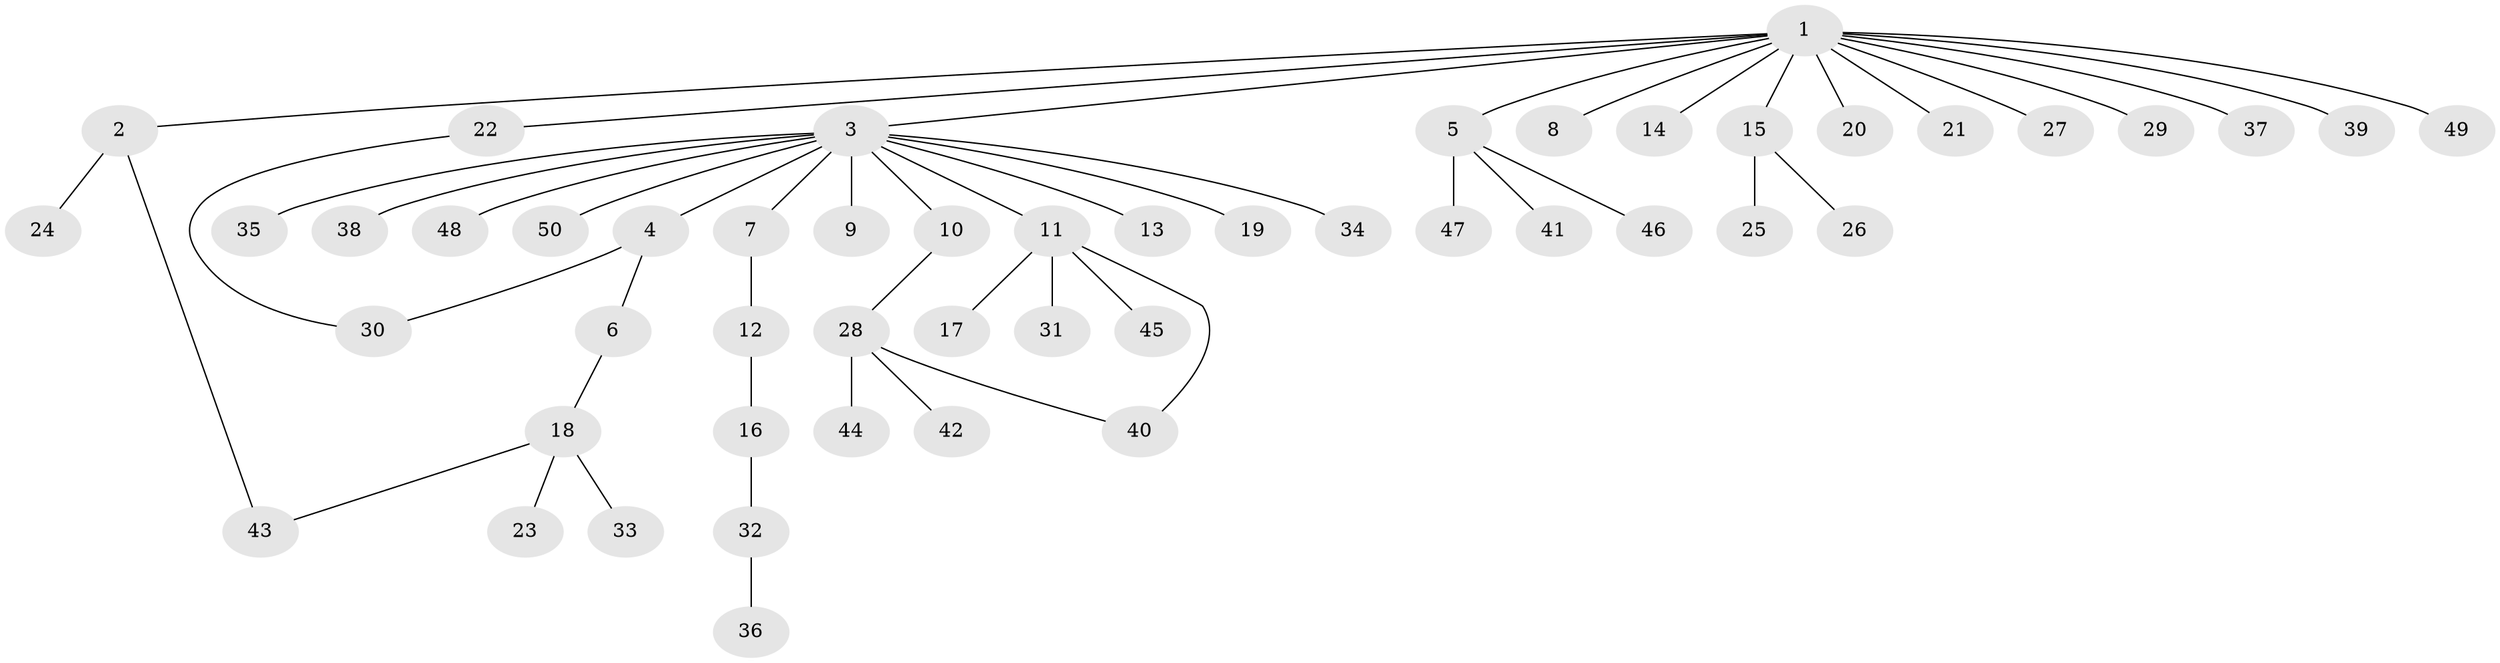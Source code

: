 // original degree distribution, {15: 0.014084507042253521, 4: 0.04225352112676056, 14: 0.014084507042253521, 1: 0.6338028169014085, 5: 0.04225352112676056, 2: 0.16901408450704225, 3: 0.07042253521126761, 6: 0.014084507042253521}
// Generated by graph-tools (version 1.1) at 2025/50/03/04/25 22:50:20]
// undirected, 50 vertices, 52 edges
graph export_dot {
  node [color=gray90,style=filled];
  1;
  2;
  3;
  4;
  5;
  6;
  7;
  8;
  9;
  10;
  11;
  12;
  13;
  14;
  15;
  16;
  17;
  18;
  19;
  20;
  21;
  22;
  23;
  24;
  25;
  26;
  27;
  28;
  29;
  30;
  31;
  32;
  33;
  34;
  35;
  36;
  37;
  38;
  39;
  40;
  41;
  42;
  43;
  44;
  45;
  46;
  47;
  48;
  49;
  50;
  1 -- 2 [weight=1.0];
  1 -- 3 [weight=1.0];
  1 -- 5 [weight=1.0];
  1 -- 8 [weight=1.0];
  1 -- 14 [weight=1.0];
  1 -- 15 [weight=1.0];
  1 -- 20 [weight=1.0];
  1 -- 21 [weight=1.0];
  1 -- 22 [weight=1.0];
  1 -- 27 [weight=1.0];
  1 -- 29 [weight=1.0];
  1 -- 37 [weight=1.0];
  1 -- 39 [weight=1.0];
  1 -- 49 [weight=1.0];
  2 -- 24 [weight=1.0];
  2 -- 43 [weight=1.0];
  3 -- 4 [weight=1.0];
  3 -- 7 [weight=1.0];
  3 -- 9 [weight=1.0];
  3 -- 10 [weight=1.0];
  3 -- 11 [weight=1.0];
  3 -- 13 [weight=1.0];
  3 -- 19 [weight=1.0];
  3 -- 34 [weight=1.0];
  3 -- 35 [weight=1.0];
  3 -- 38 [weight=1.0];
  3 -- 48 [weight=1.0];
  3 -- 50 [weight=1.0];
  4 -- 6 [weight=1.0];
  4 -- 30 [weight=1.0];
  5 -- 41 [weight=1.0];
  5 -- 46 [weight=1.0];
  5 -- 47 [weight=1.0];
  6 -- 18 [weight=1.0];
  7 -- 12 [weight=1.0];
  10 -- 28 [weight=1.0];
  11 -- 17 [weight=1.0];
  11 -- 31 [weight=1.0];
  11 -- 40 [weight=1.0];
  11 -- 45 [weight=1.0];
  12 -- 16 [weight=1.0];
  15 -- 25 [weight=1.0];
  15 -- 26 [weight=1.0];
  16 -- 32 [weight=1.0];
  18 -- 23 [weight=1.0];
  18 -- 33 [weight=1.0];
  18 -- 43 [weight=1.0];
  22 -- 30 [weight=1.0];
  28 -- 40 [weight=1.0];
  28 -- 42 [weight=1.0];
  28 -- 44 [weight=1.0];
  32 -- 36 [weight=1.0];
}
